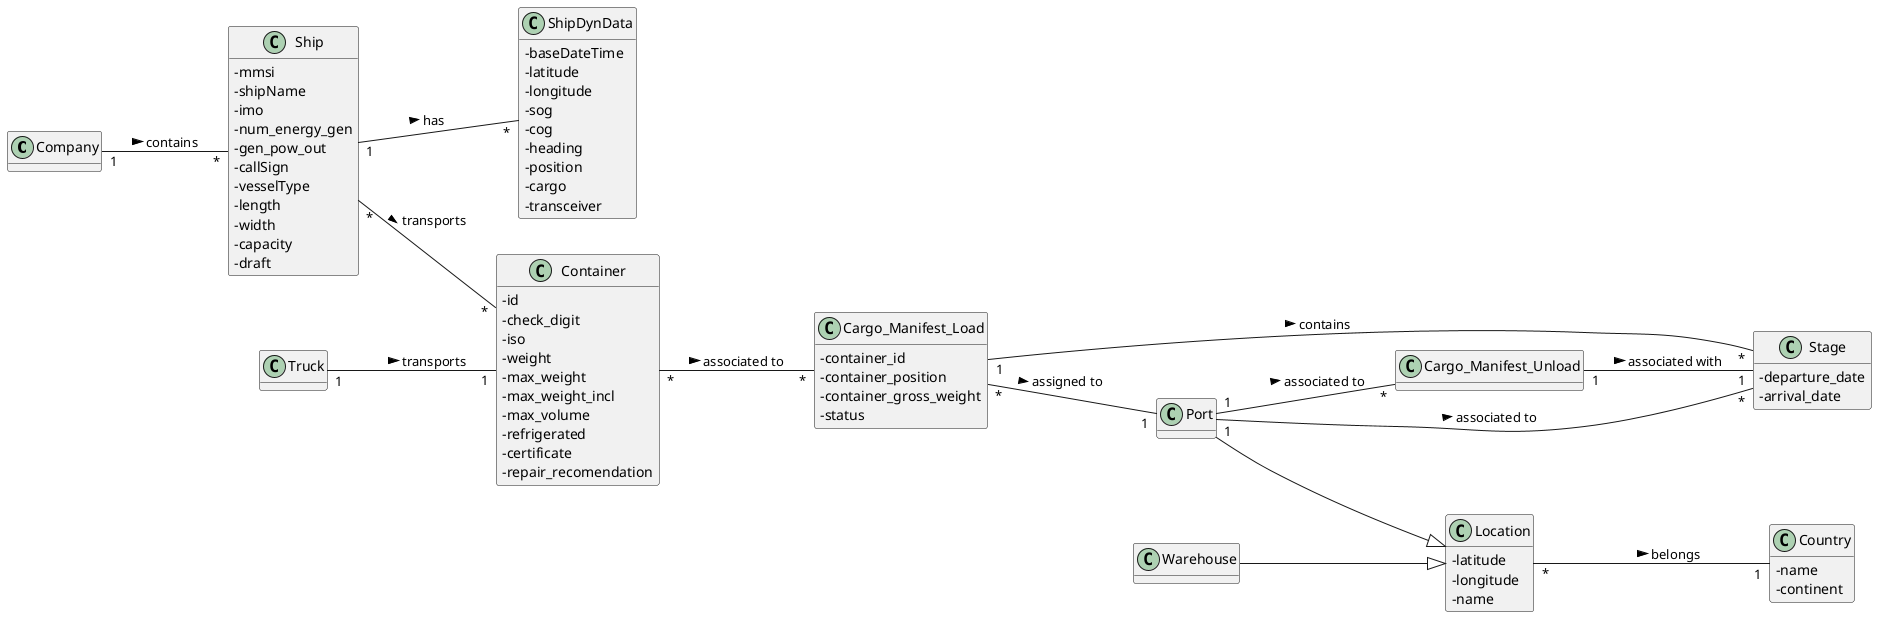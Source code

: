 @startuml
'https://plantuml.com/class-diagram

hide methods
left to right direction
skinparam classAttributeIconSize 0

class Company
class Ship
class ShipDynData
class Container
class Cargo_Manifest_Load
class Cargo_Manifest_Unload
class Stage
class Location
class Country
class Truck
class Port
class Warehouse
class Stage

Company "1" -- "*" Ship: contains >
Ship "1" -- "*" ShipDynData: has >
Ship "*" -- "*" Container: transports >
Truck "1" -- "1" Container: transports >
Container "*" -- "*" Cargo_Manifest_Load: associated to >
Cargo_Manifest_Load "*" -- "1" Port: assigned to >
Location "*" -- "1" Country: belongs >
Port "1" -- "*" Stage: associated to >
Cargo_Manifest_Load "1" -- "*" Stage: contains >
Cargo_Manifest_Unload "1" -- "1" Stage: associated with >
Port "1" -- "*" Cargo_Manifest_Unload: associated to >
Port --|> Location
Warehouse --|> Location


class Company {

}

class Ship{
 - mmsi
 - shipName
 - imo
 - num_energy_gen
 - gen_pow_out
 - callSign
 - vesselType
 - length
 - width
 - capacity
 - draft
}

class ShipDynData{
 - baseDateTime
 - latitude
 -longitude
 -sog
 -cog
 -heading
 -position
 -cargo
 -transceiver
}

class Container{
-id
-check_digit
-iso
-weight
-max_weight
-max_weight_incl
-max_volume
-refrigerated
-certificate
-repair_recomendation
}

class Cargo_Manifest_Load{
-container_id
-container_position
-container_gross_weight
-status
}

class Location{
-latitude
-longitude
-name
}

class Country{
-name
-continent
}

class Truck{

}

class Port{

}

class Warehouse{

}

class Stage{
-departure_date
-arrival_date
}

@enduml